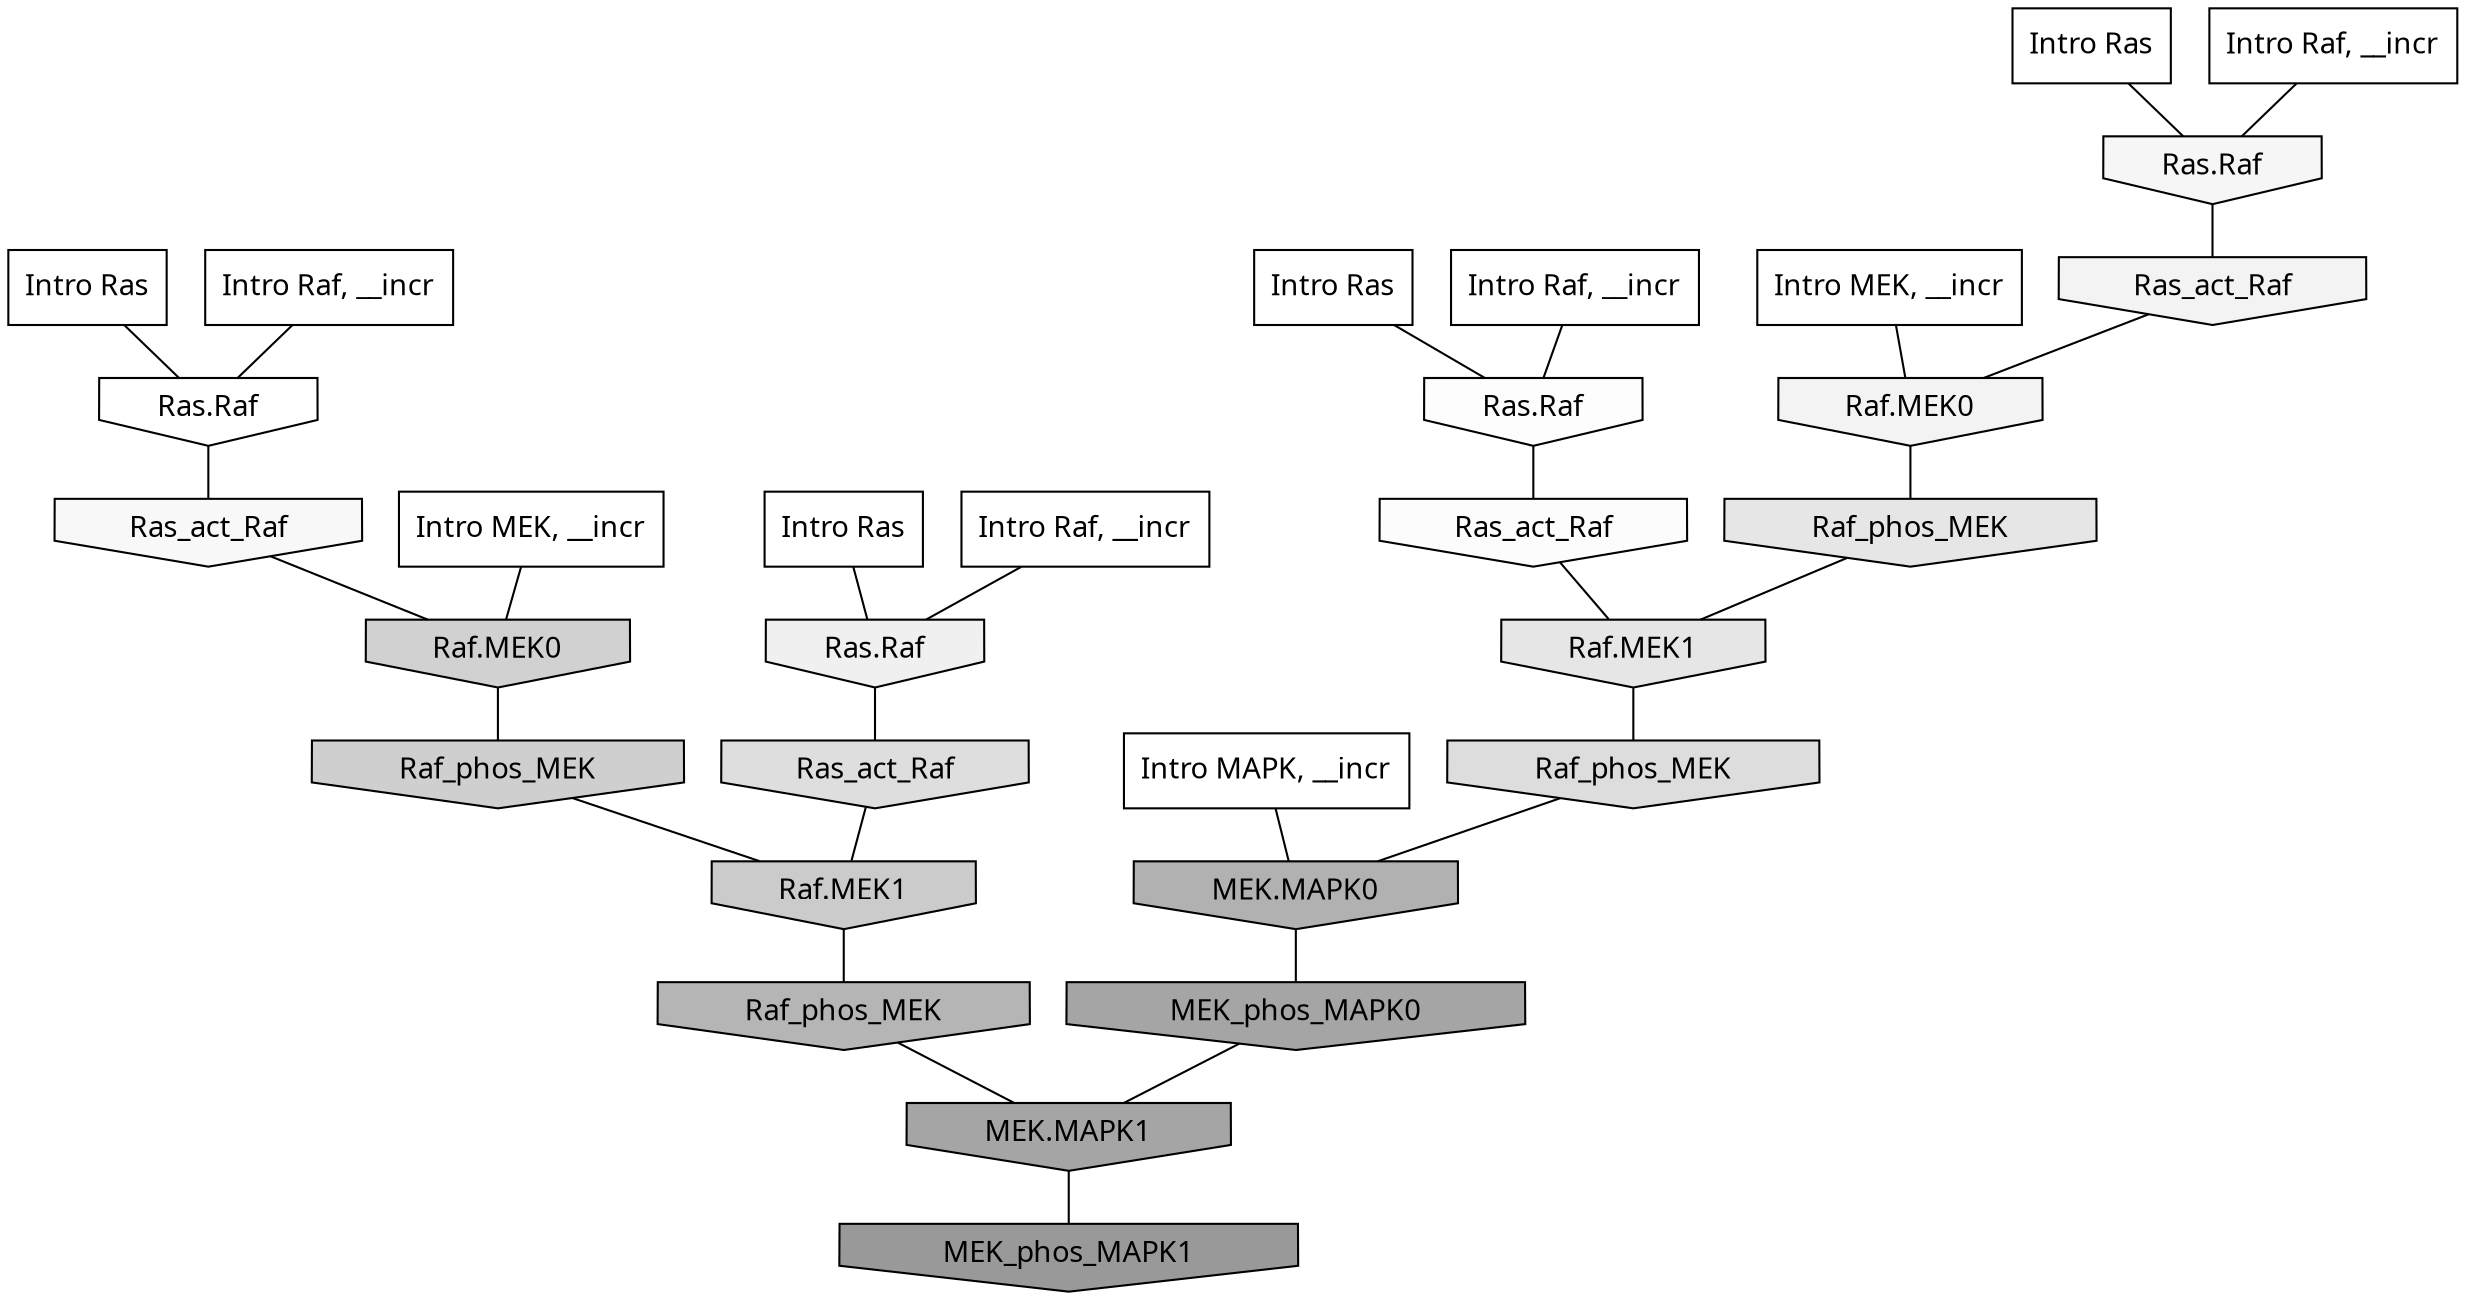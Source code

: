 digraph G{
  rankdir="TB";
  ranksep=0.30;
  node [fontname="CMU Serif"];
  edge [fontname="CMU Serif"];
  
  28 [label="Intro Ras", shape=rectangle, style=filled, fillcolor="0.000 0.000 1.000"]
  
  59 [label="Intro Ras", shape=rectangle, style=filled, fillcolor="0.000 0.000 1.000"]
  
  78 [label="Intro Ras", shape=rectangle, style=filled, fillcolor="0.000 0.000 1.000"]
  
  83 [label="Intro Ras", shape=rectangle, style=filled, fillcolor="0.000 0.000 1.000"]
  
  150 [label="Intro Raf, __incr", shape=rectangle, style=filled, fillcolor="0.000 0.000 1.000"]
  
  469 [label="Intro Raf, __incr", shape=rectangle, style=filled, fillcolor="0.000 0.000 1.000"]
  
  470 [label="Intro Raf, __incr", shape=rectangle, style=filled, fillcolor="0.000 0.000 1.000"]
  
  562 [label="Intro Raf, __incr", shape=rectangle, style=filled, fillcolor="0.000 0.000 1.000"]
  
  1447 [label="Intro MEK, __incr", shape=rectangle, style=filled, fillcolor="0.000 0.000 1.000"]
  
  1834 [label="Intro MEK, __incr", shape=rectangle, style=filled, fillcolor="0.000 0.000 1.000"]
  
  2520 [label="Intro MAPK, __incr", shape=rectangle, style=filled, fillcolor="0.000 0.000 1.000"]
  
  3294 [label="Ras.Raf", shape=invhouse, style=filled, fillcolor="0.000 0.000 1.000"]
  
  3391 [label="Ras.Raf", shape=invhouse, style=filled, fillcolor="0.000 0.000 0.990"]
  
  3412 [label="Ras_act_Raf", shape=invhouse, style=filled, fillcolor="0.000 0.000 0.987"]
  
  3508 [label="Ras_act_Raf", shape=invhouse, style=filled, fillcolor="0.000 0.000 0.972"]
  
  3608 [label="Ras.Raf", shape=invhouse, style=filled, fillcolor="0.000 0.000 0.962"]
  
  3711 [label="Ras_act_Raf", shape=invhouse, style=filled, fillcolor="0.000 0.000 0.953"]
  
  3714 [label="Raf.MEK0", shape=invhouse, style=filled, fillcolor="0.000 0.000 0.953"]
  
  3958 [label="Ras.Raf", shape=invhouse, style=filled, fillcolor="0.000 0.000 0.938"]
  
  4589 [label="Raf_phos_MEK", shape=invhouse, style=filled, fillcolor="0.000 0.000 0.901"]
  
  4618 [label="Raf.MEK1", shape=invhouse, style=filled, fillcolor="0.000 0.000 0.899"]
  
  5210 [label="Ras_act_Raf", shape=invhouse, style=filled, fillcolor="0.000 0.000 0.869"]
  
  5281 [label="Raf_phos_MEK", shape=invhouse, style=filled, fillcolor="0.000 0.000 0.865"]
  
  6282 [label="Raf.MEK0", shape=invhouse, style=filled, fillcolor="0.000 0.000 0.820"]
  
  6596 [label="Raf_phos_MEK", shape=invhouse, style=filled, fillcolor="0.000 0.000 0.809"]
  
  7100 [label="Raf.MEK1", shape=invhouse, style=filled, fillcolor="0.000 0.000 0.793"]
  
  10788 [label="Raf_phos_MEK", shape=invhouse, style=filled, fillcolor="0.000 0.000 0.709"]
  
  11821 [label="MEK.MAPK0", shape=invhouse, style=filled, fillcolor="0.000 0.000 0.693"]
  
  15278 [label="MEK_phos_MAPK0", shape=invhouse, style=filled, fillcolor="0.000 0.000 0.648"]
  
  15283 [label="MEK.MAPK1", shape=invhouse, style=filled, fillcolor="0.000 0.000 0.648"]
  
  17541 [label="MEK_phos_MAPK1", shape=invhouse, style=filled, fillcolor="0.000 0.000 0.600"]
  
  
  15283 -> 17541 [dir=none, color="0.000 0.000 0.000"] 
  15278 -> 15283 [dir=none, color="0.000 0.000 0.000"] 
  11821 -> 15278 [dir=none, color="0.000 0.000 0.000"] 
  10788 -> 15283 [dir=none, color="0.000 0.000 0.000"] 
  7100 -> 10788 [dir=none, color="0.000 0.000 0.000"] 
  6596 -> 7100 [dir=none, color="0.000 0.000 0.000"] 
  6282 -> 6596 [dir=none, color="0.000 0.000 0.000"] 
  5281 -> 11821 [dir=none, color="0.000 0.000 0.000"] 
  5210 -> 7100 [dir=none, color="0.000 0.000 0.000"] 
  4618 -> 5281 [dir=none, color="0.000 0.000 0.000"] 
  4589 -> 4618 [dir=none, color="0.000 0.000 0.000"] 
  3958 -> 5210 [dir=none, color="0.000 0.000 0.000"] 
  3714 -> 4589 [dir=none, color="0.000 0.000 0.000"] 
  3711 -> 3714 [dir=none, color="0.000 0.000 0.000"] 
  3608 -> 3711 [dir=none, color="0.000 0.000 0.000"] 
  3508 -> 6282 [dir=none, color="0.000 0.000 0.000"] 
  3412 -> 4618 [dir=none, color="0.000 0.000 0.000"] 
  3391 -> 3412 [dir=none, color="0.000 0.000 0.000"] 
  3294 -> 3508 [dir=none, color="0.000 0.000 0.000"] 
  2520 -> 11821 [dir=none, color="0.000 0.000 0.000"] 
  1834 -> 6282 [dir=none, color="0.000 0.000 0.000"] 
  1447 -> 3714 [dir=none, color="0.000 0.000 0.000"] 
  562 -> 3391 [dir=none, color="0.000 0.000 0.000"] 
  470 -> 3608 [dir=none, color="0.000 0.000 0.000"] 
  469 -> 3294 [dir=none, color="0.000 0.000 0.000"] 
  150 -> 3958 [dir=none, color="0.000 0.000 0.000"] 
  83 -> 3958 [dir=none, color="0.000 0.000 0.000"] 
  78 -> 3608 [dir=none, color="0.000 0.000 0.000"] 
  59 -> 3391 [dir=none, color="0.000 0.000 0.000"] 
  28 -> 3294 [dir=none, color="0.000 0.000 0.000"] 
  
  }
